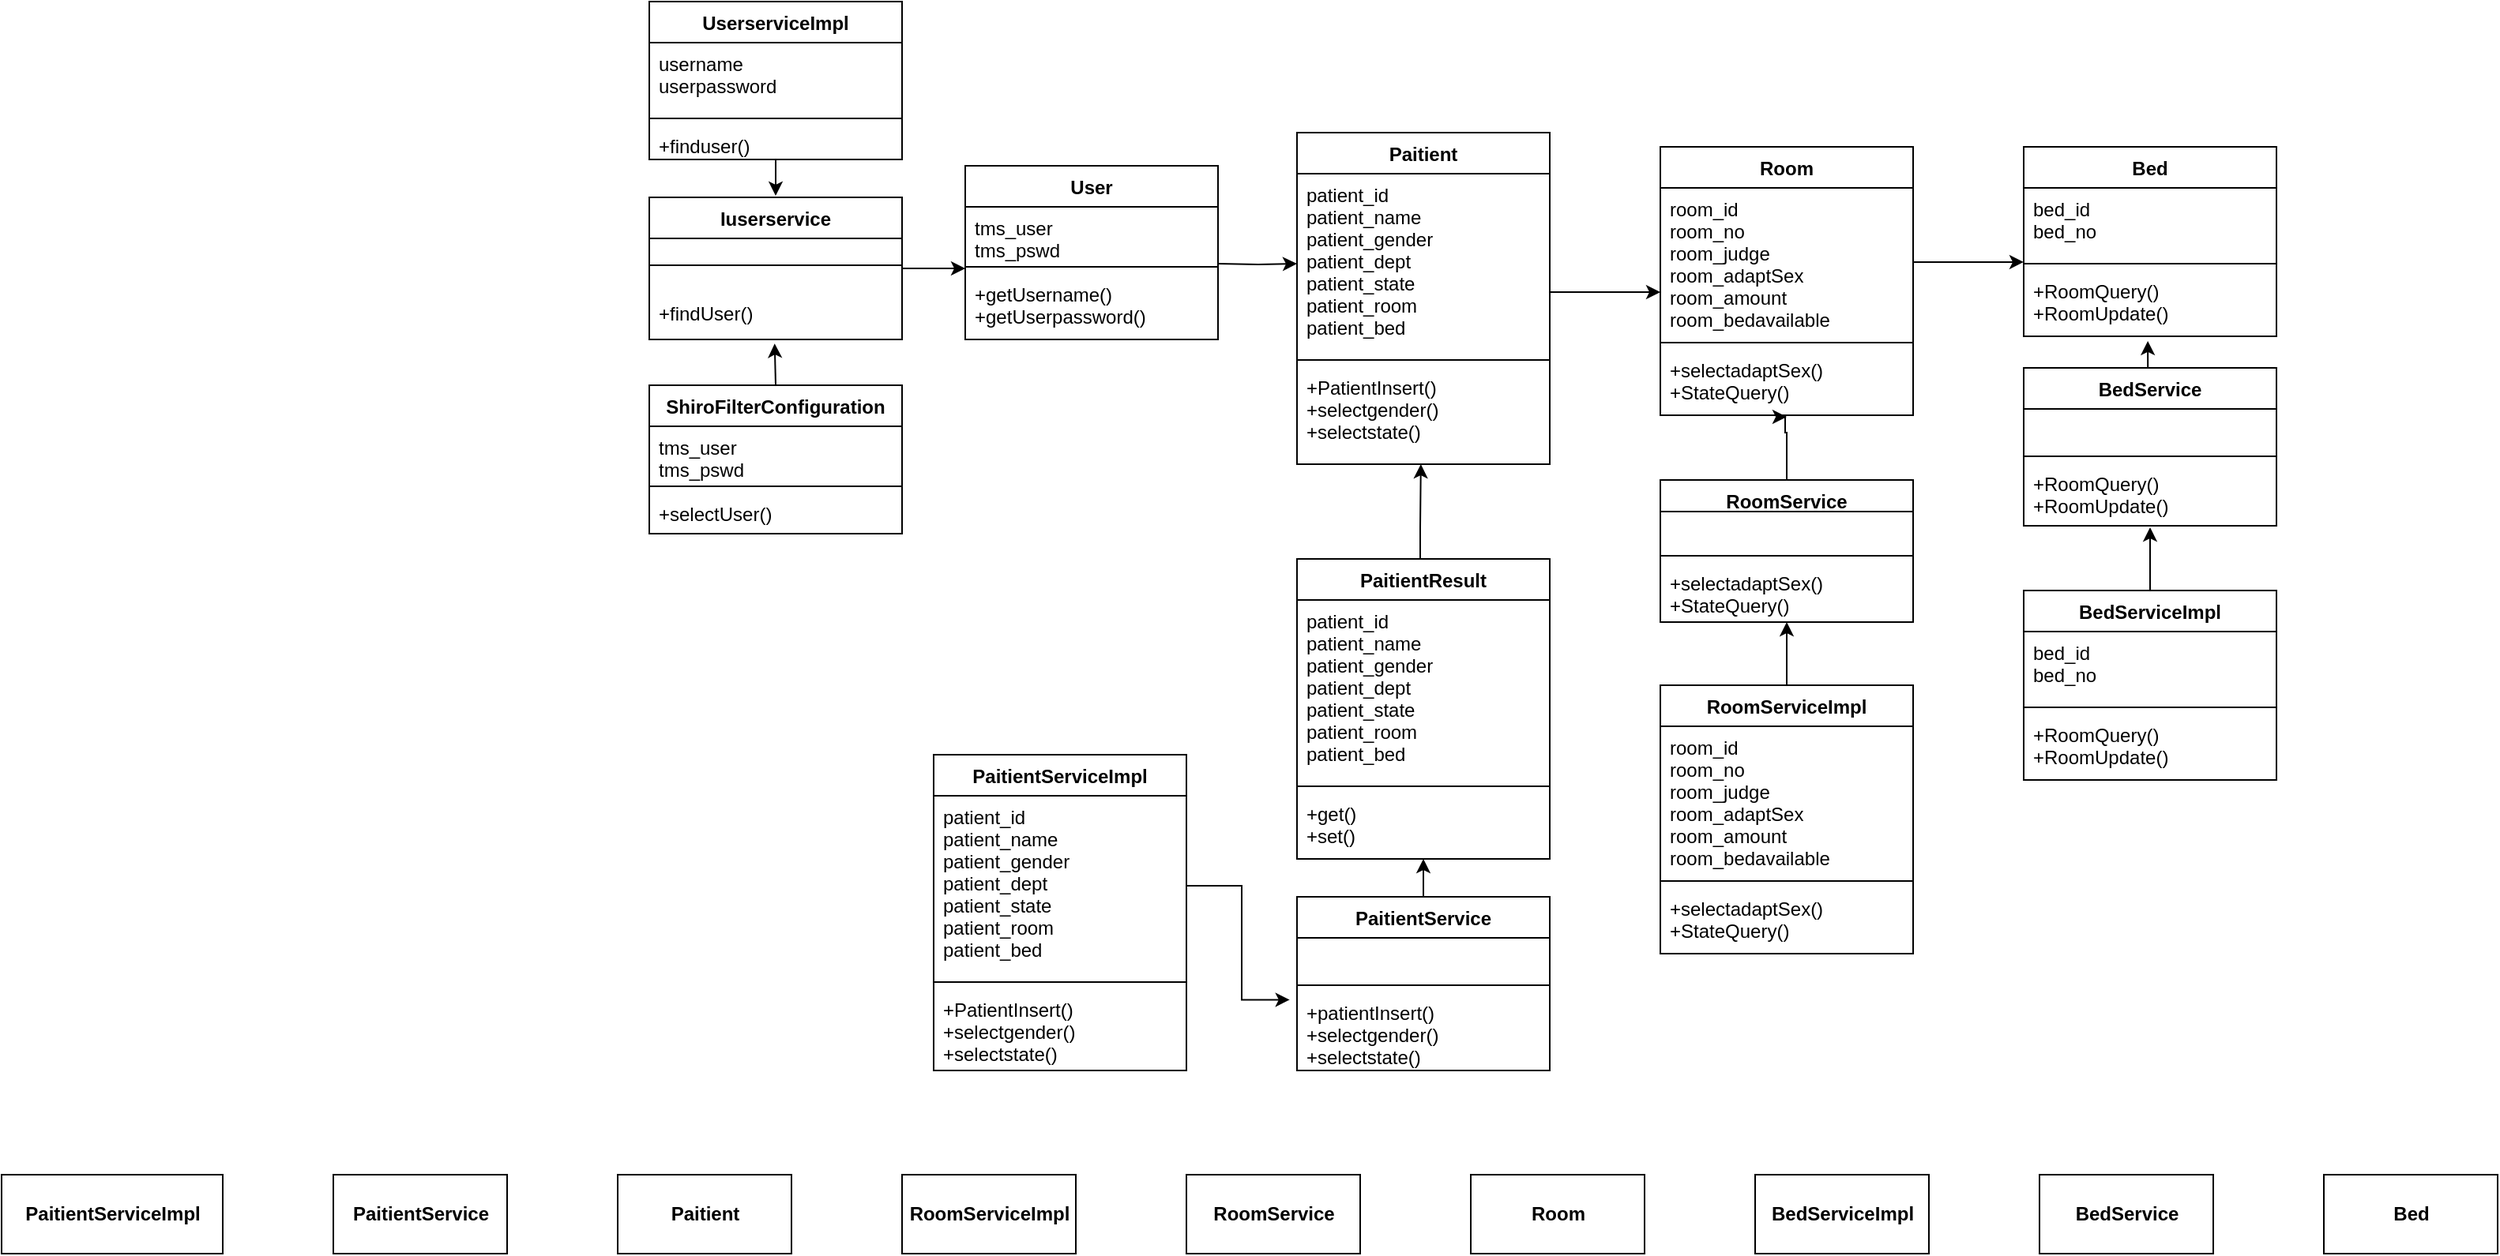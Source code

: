 <mxfile version="20.0.1" type="github">
  <diagram id="kGc93vFl_diiWturIOpw" name="第 1 页">
    <mxGraphModel dx="2697" dy="827" grid="1" gridSize="10" guides="1" tooltips="1" connect="1" arrows="1" fold="1" page="1" pageScale="1" pageWidth="827" pageHeight="1169" math="0" shadow="0">
      <root>
        <mxCell id="0" />
        <mxCell id="1" parent="0" />
        <mxCell id="76-xVKI1ZCRFyHYmjDiz-37" style="edgeStyle=orthogonalEdgeStyle;rounded=0;orthogonalLoop=1;jettySize=auto;html=1;entryX=0;entryY=-0.071;entryDx=0;entryDy=0;entryPerimeter=0;" edge="1" parent="1" source="76-xVKI1ZCRFyHYmjDiz-1" target="76-xVKI1ZCRFyHYmjDiz-32">
          <mxGeometry relative="1" as="geometry" />
        </mxCell>
        <mxCell id="76-xVKI1ZCRFyHYmjDiz-1" value="Iuserservice" style="swimlane;fontStyle=1;align=center;verticalAlign=top;childLayout=stackLayout;horizontal=1;startSize=26;horizontalStack=0;resizeParent=1;resizeParentMax=0;resizeLast=0;collapsible=1;marginBottom=0;" vertex="1" parent="1">
          <mxGeometry x="-100" y="141" width="160" height="90" as="geometry" />
        </mxCell>
        <mxCell id="76-xVKI1ZCRFyHYmjDiz-3" value="" style="line;strokeWidth=1;fillColor=none;align=left;verticalAlign=middle;spacingTop=-1;spacingLeft=3;spacingRight=3;rotatable=0;labelPosition=right;points=[];portConstraint=eastwest;" vertex="1" parent="76-xVKI1ZCRFyHYmjDiz-1">
          <mxGeometry y="26" width="160" height="34" as="geometry" />
        </mxCell>
        <mxCell id="76-xVKI1ZCRFyHYmjDiz-4" value="+findUser()" style="text;strokeColor=none;fillColor=none;align=left;verticalAlign=top;spacingLeft=4;spacingRight=4;overflow=hidden;rotatable=0;points=[[0,0.5],[1,0.5]];portConstraint=eastwest;" vertex="1" parent="76-xVKI1ZCRFyHYmjDiz-1">
          <mxGeometry y="60" width="160" height="30" as="geometry" />
        </mxCell>
        <mxCell id="76-xVKI1ZCRFyHYmjDiz-5" value="Paitient" style="swimlane;fontStyle=1;align=center;verticalAlign=top;childLayout=stackLayout;horizontal=1;startSize=26;horizontalStack=0;resizeParent=1;resizeParentMax=0;resizeLast=0;collapsible=1;marginBottom=0;" vertex="1" parent="1">
          <mxGeometry x="310" y="100" width="160" height="210" as="geometry" />
        </mxCell>
        <mxCell id="76-xVKI1ZCRFyHYmjDiz-6" value="patient_id&#xa;patient_name&#xa;patient_gender&#xa;patient_dept&#xa;patient_state&#xa;patient_room&#xa;patient_bed" style="text;strokeColor=none;fillColor=none;align=left;verticalAlign=top;spacingLeft=4;spacingRight=4;overflow=hidden;rotatable=0;points=[[0,0.5],[1,0.5]];portConstraint=eastwest;" vertex="1" parent="76-xVKI1ZCRFyHYmjDiz-5">
          <mxGeometry y="26" width="160" height="114" as="geometry" />
        </mxCell>
        <mxCell id="76-xVKI1ZCRFyHYmjDiz-7" value="" style="line;strokeWidth=1;fillColor=none;align=left;verticalAlign=middle;spacingTop=-1;spacingLeft=3;spacingRight=3;rotatable=0;labelPosition=right;points=[];portConstraint=eastwest;" vertex="1" parent="76-xVKI1ZCRFyHYmjDiz-5">
          <mxGeometry y="140" width="160" height="8" as="geometry" />
        </mxCell>
        <mxCell id="76-xVKI1ZCRFyHYmjDiz-8" value="+PatientInsert()&#xa;+selectgender()&#xa;+selectstate()" style="text;strokeColor=none;fillColor=none;align=left;verticalAlign=top;spacingLeft=4;spacingRight=4;overflow=hidden;rotatable=0;points=[[0,0.5],[1,0.5]];portConstraint=eastwest;" vertex="1" parent="76-xVKI1ZCRFyHYmjDiz-5">
          <mxGeometry y="148" width="160" height="62" as="geometry" />
        </mxCell>
        <mxCell id="76-xVKI1ZCRFyHYmjDiz-57" style="edgeStyle=orthogonalEdgeStyle;rounded=0;orthogonalLoop=1;jettySize=auto;html=1;entryX=0.49;entryY=1;entryDx=0;entryDy=0;entryPerimeter=0;" edge="1" parent="1" source="76-xVKI1ZCRFyHYmjDiz-9" target="76-xVKI1ZCRFyHYmjDiz-8">
          <mxGeometry relative="1" as="geometry">
            <mxPoint x="390.0" y="330" as="targetPoint" />
            <Array as="points">
              <mxPoint x="388" y="350" />
              <mxPoint x="388" y="350" />
            </Array>
          </mxGeometry>
        </mxCell>
        <mxCell id="76-xVKI1ZCRFyHYmjDiz-9" value="PaitientResult" style="swimlane;fontStyle=1;align=center;verticalAlign=top;childLayout=stackLayout;horizontal=1;startSize=26;horizontalStack=0;resizeParent=1;resizeParentMax=0;resizeLast=0;collapsible=1;marginBottom=0;" vertex="1" parent="1">
          <mxGeometry x="310" y="370" width="160" height="190" as="geometry" />
        </mxCell>
        <mxCell id="76-xVKI1ZCRFyHYmjDiz-10" value="patient_id&#xa;patient_name&#xa;patient_gender&#xa;patient_dept&#xa;patient_state&#xa;patient_room&#xa;patient_bed" style="text;strokeColor=none;fillColor=none;align=left;verticalAlign=top;spacingLeft=4;spacingRight=4;overflow=hidden;rotatable=0;points=[[0,0.5],[1,0.5]];portConstraint=eastwest;" vertex="1" parent="76-xVKI1ZCRFyHYmjDiz-9">
          <mxGeometry y="26" width="160" height="114" as="geometry" />
        </mxCell>
        <mxCell id="76-xVKI1ZCRFyHYmjDiz-11" value="" style="line;strokeWidth=1;fillColor=none;align=left;verticalAlign=middle;spacingTop=-1;spacingLeft=3;spacingRight=3;rotatable=0;labelPosition=right;points=[];portConstraint=eastwest;" vertex="1" parent="76-xVKI1ZCRFyHYmjDiz-9">
          <mxGeometry y="140" width="160" height="8" as="geometry" />
        </mxCell>
        <mxCell id="76-xVKI1ZCRFyHYmjDiz-12" value="+get()&#xa;+set()" style="text;strokeColor=none;fillColor=none;align=left;verticalAlign=top;spacingLeft=4;spacingRight=4;overflow=hidden;rotatable=0;points=[[0,0.5],[1,0.5]];portConstraint=eastwest;" vertex="1" parent="76-xVKI1ZCRFyHYmjDiz-9">
          <mxGeometry y="148" width="160" height="42" as="geometry" />
        </mxCell>
        <mxCell id="76-xVKI1ZCRFyHYmjDiz-40" style="edgeStyle=orthogonalEdgeStyle;rounded=0;orthogonalLoop=1;jettySize=auto;html=1;exitX=0.5;exitY=0;exitDx=0;exitDy=0;entryX=0.496;entryY=1.087;entryDx=0;entryDy=0;entryPerimeter=0;" edge="1" parent="1" source="76-xVKI1ZCRFyHYmjDiz-13" target="76-xVKI1ZCRFyHYmjDiz-4">
          <mxGeometry relative="1" as="geometry" />
        </mxCell>
        <mxCell id="76-xVKI1ZCRFyHYmjDiz-13" value="ShiroFilterConfiguration" style="swimlane;fontStyle=1;align=center;verticalAlign=top;childLayout=stackLayout;horizontal=1;startSize=26;horizontalStack=0;resizeParent=1;resizeParentMax=0;resizeLast=0;collapsible=1;marginBottom=0;" vertex="1" parent="1">
          <mxGeometry x="-100" y="260" width="160" height="94" as="geometry" />
        </mxCell>
        <mxCell id="76-xVKI1ZCRFyHYmjDiz-14" value="tms_user&#xa;tms_pswd&#xa;" style="text;strokeColor=none;fillColor=none;align=left;verticalAlign=top;spacingLeft=4;spacingRight=4;overflow=hidden;rotatable=0;points=[[0,0.5],[1,0.5]];portConstraint=eastwest;" vertex="1" parent="76-xVKI1ZCRFyHYmjDiz-13">
          <mxGeometry y="26" width="160" height="34" as="geometry" />
        </mxCell>
        <mxCell id="76-xVKI1ZCRFyHYmjDiz-15" value="" style="line;strokeWidth=1;fillColor=none;align=left;verticalAlign=middle;spacingTop=-1;spacingLeft=3;spacingRight=3;rotatable=0;labelPosition=right;points=[];portConstraint=eastwest;" vertex="1" parent="76-xVKI1ZCRFyHYmjDiz-13">
          <mxGeometry y="60" width="160" height="8" as="geometry" />
        </mxCell>
        <mxCell id="76-xVKI1ZCRFyHYmjDiz-16" value="+selectUser()" style="text;strokeColor=none;fillColor=none;align=left;verticalAlign=top;spacingLeft=4;spacingRight=4;overflow=hidden;rotatable=0;points=[[0,0.5],[1,0.5]];portConstraint=eastwest;" vertex="1" parent="76-xVKI1ZCRFyHYmjDiz-13">
          <mxGeometry y="68" width="160" height="26" as="geometry" />
        </mxCell>
        <mxCell id="76-xVKI1ZCRFyHYmjDiz-39" style="edgeStyle=orthogonalEdgeStyle;rounded=0;orthogonalLoop=1;jettySize=auto;html=1;" edge="1" parent="1" source="76-xVKI1ZCRFyHYmjDiz-17">
          <mxGeometry relative="1" as="geometry">
            <mxPoint x="-20" y="140" as="targetPoint" />
          </mxGeometry>
        </mxCell>
        <mxCell id="76-xVKI1ZCRFyHYmjDiz-17" value="UserserviceImpl" style="swimlane;fontStyle=1;align=center;verticalAlign=top;childLayout=stackLayout;horizontal=1;startSize=26;horizontalStack=0;resizeParent=1;resizeParentMax=0;resizeLast=0;collapsible=1;marginBottom=0;" vertex="1" parent="1">
          <mxGeometry x="-100" y="17" width="160" height="100" as="geometry" />
        </mxCell>
        <mxCell id="76-xVKI1ZCRFyHYmjDiz-18" value="username&#xa;userpassword" style="text;strokeColor=none;fillColor=none;align=left;verticalAlign=top;spacingLeft=4;spacingRight=4;overflow=hidden;rotatable=0;points=[[0,0.5],[1,0.5]];portConstraint=eastwest;" vertex="1" parent="76-xVKI1ZCRFyHYmjDiz-17">
          <mxGeometry y="26" width="160" height="44" as="geometry" />
        </mxCell>
        <mxCell id="76-xVKI1ZCRFyHYmjDiz-19" value="" style="line;strokeWidth=1;fillColor=none;align=left;verticalAlign=middle;spacingTop=-1;spacingLeft=3;spacingRight=3;rotatable=0;labelPosition=right;points=[];portConstraint=eastwest;" vertex="1" parent="76-xVKI1ZCRFyHYmjDiz-17">
          <mxGeometry y="70" width="160" height="8" as="geometry" />
        </mxCell>
        <mxCell id="76-xVKI1ZCRFyHYmjDiz-20" value="+finduser()" style="text;strokeColor=none;fillColor=none;align=left;verticalAlign=top;spacingLeft=4;spacingRight=4;overflow=hidden;rotatable=0;points=[[0,0.5],[1,0.5]];portConstraint=eastwest;" vertex="1" parent="76-xVKI1ZCRFyHYmjDiz-17">
          <mxGeometry y="78" width="160" height="22" as="geometry" />
        </mxCell>
        <mxCell id="76-xVKI1ZCRFyHYmjDiz-50" style="edgeStyle=orthogonalEdgeStyle;rounded=0;orthogonalLoop=1;jettySize=auto;html=1;entryX=0.5;entryY=1;entryDx=0;entryDy=0;entryPerimeter=0;" edge="1" parent="1" source="76-xVKI1ZCRFyHYmjDiz-21" target="76-xVKI1ZCRFyHYmjDiz-12">
          <mxGeometry relative="1" as="geometry" />
        </mxCell>
        <mxCell id="76-xVKI1ZCRFyHYmjDiz-21" value="PaitientService" style="swimlane;fontStyle=1;align=center;verticalAlign=top;childLayout=stackLayout;horizontal=1;startSize=26;horizontalStack=0;resizeParent=1;resizeParentMax=0;resizeLast=0;collapsible=1;marginBottom=0;" vertex="1" parent="1">
          <mxGeometry x="310" y="584" width="160" height="110" as="geometry" />
        </mxCell>
        <mxCell id="76-xVKI1ZCRFyHYmjDiz-22" value="                     " style="text;strokeColor=none;fillColor=none;align=left;verticalAlign=top;spacingLeft=4;spacingRight=4;overflow=hidden;rotatable=0;points=[[0,0.5],[1,0.5]];portConstraint=eastwest;" vertex="1" parent="76-xVKI1ZCRFyHYmjDiz-21">
          <mxGeometry y="26" width="160" height="26" as="geometry" />
        </mxCell>
        <mxCell id="76-xVKI1ZCRFyHYmjDiz-23" value="" style="line;strokeWidth=1;fillColor=none;align=left;verticalAlign=middle;spacingTop=-1;spacingLeft=3;spacingRight=3;rotatable=0;labelPosition=right;points=[];portConstraint=eastwest;" vertex="1" parent="76-xVKI1ZCRFyHYmjDiz-21">
          <mxGeometry y="52" width="160" height="8" as="geometry" />
        </mxCell>
        <mxCell id="76-xVKI1ZCRFyHYmjDiz-24" value="+patientInsert()&#xa;+selectgender()&#xa;+selectstate()" style="text;strokeColor=none;fillColor=none;align=left;verticalAlign=top;spacingLeft=4;spacingRight=4;overflow=hidden;rotatable=0;points=[[0,0.5],[1,0.5]];portConstraint=eastwest;" vertex="1" parent="76-xVKI1ZCRFyHYmjDiz-21">
          <mxGeometry y="60" width="160" height="50" as="geometry" />
        </mxCell>
        <mxCell id="76-xVKI1ZCRFyHYmjDiz-41" style="edgeStyle=orthogonalEdgeStyle;rounded=0;orthogonalLoop=1;jettySize=auto;html=1;entryX=0;entryY=0.5;entryDx=0;entryDy=0;" edge="1" parent="1" target="76-xVKI1ZCRFyHYmjDiz-6">
          <mxGeometry relative="1" as="geometry">
            <mxPoint x="290" y="176" as="targetPoint" />
            <mxPoint x="260" y="183" as="sourcePoint" />
          </mxGeometry>
        </mxCell>
        <mxCell id="76-xVKI1ZCRFyHYmjDiz-29" value="User" style="swimlane;fontStyle=1;align=center;verticalAlign=top;childLayout=stackLayout;horizontal=1;startSize=26;horizontalStack=0;resizeParent=1;resizeParentMax=0;resizeLast=0;collapsible=1;marginBottom=0;" vertex="1" parent="1">
          <mxGeometry x="100" y="121" width="160" height="110" as="geometry" />
        </mxCell>
        <mxCell id="76-xVKI1ZCRFyHYmjDiz-30" value="tms_user&#xa;tms_pswd" style="text;strokeColor=none;fillColor=none;align=left;verticalAlign=top;spacingLeft=4;spacingRight=4;overflow=hidden;rotatable=0;points=[[0,0.5],[1,0.5]];portConstraint=eastwest;" vertex="1" parent="76-xVKI1ZCRFyHYmjDiz-29">
          <mxGeometry y="26" width="160" height="34" as="geometry" />
        </mxCell>
        <mxCell id="76-xVKI1ZCRFyHYmjDiz-31" value="" style="line;strokeWidth=1;fillColor=none;align=left;verticalAlign=middle;spacingTop=-1;spacingLeft=3;spacingRight=3;rotatable=0;labelPosition=right;points=[];portConstraint=eastwest;" vertex="1" parent="76-xVKI1ZCRFyHYmjDiz-29">
          <mxGeometry y="60" width="160" height="8" as="geometry" />
        </mxCell>
        <mxCell id="76-xVKI1ZCRFyHYmjDiz-32" value="+getUsername()&#xa;+getUserpassword()" style="text;strokeColor=none;fillColor=none;align=left;verticalAlign=top;spacingLeft=4;spacingRight=4;overflow=hidden;rotatable=0;points=[[0,0.5],[1,0.5]];portConstraint=eastwest;" vertex="1" parent="76-xVKI1ZCRFyHYmjDiz-29">
          <mxGeometry y="68" width="160" height="42" as="geometry" />
        </mxCell>
        <mxCell id="76-xVKI1ZCRFyHYmjDiz-43" value="PaitientServiceImpl" style="swimlane;fontStyle=1;align=center;verticalAlign=top;childLayout=stackLayout;horizontal=1;startSize=26;horizontalStack=0;resizeParent=1;resizeParentMax=0;resizeLast=0;collapsible=1;marginBottom=0;" vertex="1" parent="1">
          <mxGeometry x="80" y="494" width="160" height="200" as="geometry" />
        </mxCell>
        <mxCell id="76-xVKI1ZCRFyHYmjDiz-44" value="patient_id&#xa;patient_name&#xa;patient_gender&#xa;patient_dept&#xa;patient_state&#xa;patient_room&#xa;patient_bed" style="text;strokeColor=none;fillColor=none;align=left;verticalAlign=top;spacingLeft=4;spacingRight=4;overflow=hidden;rotatable=0;points=[[0,0.5],[1,0.5]];portConstraint=eastwest;" vertex="1" parent="76-xVKI1ZCRFyHYmjDiz-43">
          <mxGeometry y="26" width="160" height="114" as="geometry" />
        </mxCell>
        <mxCell id="76-xVKI1ZCRFyHYmjDiz-45" value="" style="line;strokeWidth=1;fillColor=none;align=left;verticalAlign=middle;spacingTop=-1;spacingLeft=3;spacingRight=3;rotatable=0;labelPosition=right;points=[];portConstraint=eastwest;" vertex="1" parent="76-xVKI1ZCRFyHYmjDiz-43">
          <mxGeometry y="140" width="160" height="8" as="geometry" />
        </mxCell>
        <mxCell id="76-xVKI1ZCRFyHYmjDiz-46" value="+PatientInsert()&#xa;+selectgender()&#xa;+selectstate()" style="text;strokeColor=none;fillColor=none;align=left;verticalAlign=top;spacingLeft=4;spacingRight=4;overflow=hidden;rotatable=0;points=[[0,0.5],[1,0.5]];portConstraint=eastwest;" vertex="1" parent="76-xVKI1ZCRFyHYmjDiz-43">
          <mxGeometry y="148" width="160" height="52" as="geometry" />
        </mxCell>
        <mxCell id="76-xVKI1ZCRFyHYmjDiz-51" value="Room" style="swimlane;fontStyle=1;align=center;verticalAlign=top;childLayout=stackLayout;horizontal=1;startSize=26;horizontalStack=0;resizeParent=1;resizeParentMax=0;resizeLast=0;collapsible=1;marginBottom=0;" vertex="1" parent="1">
          <mxGeometry x="540" y="109" width="160" height="170" as="geometry" />
        </mxCell>
        <mxCell id="76-xVKI1ZCRFyHYmjDiz-52" value="room_id&#xa;room_no&#xa;room_judge&#xa;room_adaptSex&#xa;room_amount&#xa;room_bedavailable" style="text;strokeColor=none;fillColor=none;align=left;verticalAlign=top;spacingLeft=4;spacingRight=4;overflow=hidden;rotatable=0;points=[[0,0.5],[1,0.5]];portConstraint=eastwest;" vertex="1" parent="76-xVKI1ZCRFyHYmjDiz-51">
          <mxGeometry y="26" width="160" height="94" as="geometry" />
        </mxCell>
        <mxCell id="76-xVKI1ZCRFyHYmjDiz-53" value="" style="line;strokeWidth=1;fillColor=none;align=left;verticalAlign=middle;spacingTop=-1;spacingLeft=3;spacingRight=3;rotatable=0;labelPosition=right;points=[];portConstraint=eastwest;" vertex="1" parent="76-xVKI1ZCRFyHYmjDiz-51">
          <mxGeometry y="120" width="160" height="8" as="geometry" />
        </mxCell>
        <mxCell id="76-xVKI1ZCRFyHYmjDiz-54" value="+selectadaptSex() &#xa;+StateQuery()" style="text;strokeColor=none;fillColor=none;align=left;verticalAlign=top;spacingLeft=4;spacingRight=4;overflow=hidden;rotatable=0;points=[[0,0.5],[1,0.5]];portConstraint=eastwest;" vertex="1" parent="76-xVKI1ZCRFyHYmjDiz-51">
          <mxGeometry y="128" width="160" height="42" as="geometry" />
        </mxCell>
        <mxCell id="76-xVKI1ZCRFyHYmjDiz-58" style="edgeStyle=orthogonalEdgeStyle;rounded=0;orthogonalLoop=1;jettySize=auto;html=1;" edge="1" parent="1">
          <mxGeometry relative="1" as="geometry">
            <mxPoint x="470" y="201" as="sourcePoint" />
            <mxPoint x="540" y="201" as="targetPoint" />
          </mxGeometry>
        </mxCell>
        <mxCell id="76-xVKI1ZCRFyHYmjDiz-71" style="edgeStyle=orthogonalEdgeStyle;rounded=0;orthogonalLoop=1;jettySize=auto;html=1;" edge="1" parent="1" source="76-xVKI1ZCRFyHYmjDiz-59">
          <mxGeometry relative="1" as="geometry">
            <mxPoint x="620" y="280" as="targetPoint" />
            <Array as="points">
              <mxPoint x="620" y="290" />
              <mxPoint x="619" y="290" />
            </Array>
          </mxGeometry>
        </mxCell>
        <mxCell id="76-xVKI1ZCRFyHYmjDiz-59" value="RoomService" style="swimlane;fontStyle=1;align=center;verticalAlign=top;childLayout=stackLayout;horizontal=1;startSize=20;horizontalStack=0;resizeParent=1;resizeParentMax=0;resizeLast=0;collapsible=1;marginBottom=0;" vertex="1" parent="1">
          <mxGeometry x="540" y="320" width="160" height="90" as="geometry" />
        </mxCell>
        <mxCell id="76-xVKI1ZCRFyHYmjDiz-60" value="  " style="text;strokeColor=none;fillColor=none;align=left;verticalAlign=top;spacingLeft=4;spacingRight=4;overflow=hidden;rotatable=0;points=[[0,0.5],[1,0.5]];portConstraint=eastwest;" vertex="1" parent="76-xVKI1ZCRFyHYmjDiz-59">
          <mxGeometry y="20" width="160" height="24" as="geometry" />
        </mxCell>
        <mxCell id="76-xVKI1ZCRFyHYmjDiz-61" value="" style="line;strokeWidth=1;fillColor=none;align=left;verticalAlign=middle;spacingTop=-1;spacingLeft=3;spacingRight=3;rotatable=0;labelPosition=right;points=[];portConstraint=eastwest;" vertex="1" parent="76-xVKI1ZCRFyHYmjDiz-59">
          <mxGeometry y="44" width="160" height="8" as="geometry" />
        </mxCell>
        <mxCell id="76-xVKI1ZCRFyHYmjDiz-62" value="+selectadaptSex() &#xa;+StateQuery()" style="text;strokeColor=none;fillColor=none;align=left;verticalAlign=top;spacingLeft=4;spacingRight=4;overflow=hidden;rotatable=0;points=[[0,0.5],[1,0.5]];portConstraint=eastwest;" vertex="1" parent="76-xVKI1ZCRFyHYmjDiz-59">
          <mxGeometry y="52" width="160" height="38" as="geometry" />
        </mxCell>
        <mxCell id="76-xVKI1ZCRFyHYmjDiz-72" style="edgeStyle=orthogonalEdgeStyle;rounded=0;orthogonalLoop=1;jettySize=auto;html=1;" edge="1" parent="1" source="76-xVKI1ZCRFyHYmjDiz-63">
          <mxGeometry relative="1" as="geometry">
            <mxPoint x="620" y="410" as="targetPoint" />
            <Array as="points">
              <mxPoint x="620" y="410" />
              <mxPoint x="620" y="410" />
            </Array>
          </mxGeometry>
        </mxCell>
        <mxCell id="76-xVKI1ZCRFyHYmjDiz-63" value="RoomServiceImpl" style="swimlane;fontStyle=1;align=center;verticalAlign=top;childLayout=stackLayout;horizontal=1;startSize=26;horizontalStack=0;resizeParent=1;resizeParentMax=0;resizeLast=0;collapsible=1;marginBottom=0;" vertex="1" parent="1">
          <mxGeometry x="540" y="450" width="160" height="170" as="geometry" />
        </mxCell>
        <mxCell id="76-xVKI1ZCRFyHYmjDiz-64" value="room_id&#xa;room_no&#xa;room_judge&#xa;room_adaptSex&#xa;room_amount&#xa;room_bedavailable" style="text;strokeColor=none;fillColor=none;align=left;verticalAlign=top;spacingLeft=4;spacingRight=4;overflow=hidden;rotatable=0;points=[[0,0.5],[1,0.5]];portConstraint=eastwest;" vertex="1" parent="76-xVKI1ZCRFyHYmjDiz-63">
          <mxGeometry y="26" width="160" height="94" as="geometry" />
        </mxCell>
        <mxCell id="76-xVKI1ZCRFyHYmjDiz-65" value="" style="line;strokeWidth=1;fillColor=none;align=left;verticalAlign=middle;spacingTop=-1;spacingLeft=3;spacingRight=3;rotatable=0;labelPosition=right;points=[];portConstraint=eastwest;" vertex="1" parent="76-xVKI1ZCRFyHYmjDiz-63">
          <mxGeometry y="120" width="160" height="8" as="geometry" />
        </mxCell>
        <mxCell id="76-xVKI1ZCRFyHYmjDiz-66" value="+selectadaptSex() &#xa;+StateQuery()" style="text;strokeColor=none;fillColor=none;align=left;verticalAlign=top;spacingLeft=4;spacingRight=4;overflow=hidden;rotatable=0;points=[[0,0.5],[1,0.5]];portConstraint=eastwest;" vertex="1" parent="76-xVKI1ZCRFyHYmjDiz-63">
          <mxGeometry y="128" width="160" height="42" as="geometry" />
        </mxCell>
        <mxCell id="76-xVKI1ZCRFyHYmjDiz-74" value="Bed" style="swimlane;fontStyle=1;align=center;verticalAlign=top;childLayout=stackLayout;horizontal=1;startSize=26;horizontalStack=0;resizeParent=1;resizeParentMax=0;resizeLast=0;collapsible=1;marginBottom=0;" vertex="1" parent="1">
          <mxGeometry x="770" y="109" width="160" height="120" as="geometry" />
        </mxCell>
        <mxCell id="76-xVKI1ZCRFyHYmjDiz-75" value="bed_id&#xa;bed_no" style="text;strokeColor=none;fillColor=none;align=left;verticalAlign=top;spacingLeft=4;spacingRight=4;overflow=hidden;rotatable=0;points=[[0,0.5],[1,0.5]];portConstraint=eastwest;" vertex="1" parent="76-xVKI1ZCRFyHYmjDiz-74">
          <mxGeometry y="26" width="160" height="44" as="geometry" />
        </mxCell>
        <mxCell id="76-xVKI1ZCRFyHYmjDiz-76" value="" style="line;strokeWidth=1;fillColor=none;align=left;verticalAlign=middle;spacingTop=-1;spacingLeft=3;spacingRight=3;rotatable=0;labelPosition=right;points=[];portConstraint=eastwest;" vertex="1" parent="76-xVKI1ZCRFyHYmjDiz-74">
          <mxGeometry y="70" width="160" height="8" as="geometry" />
        </mxCell>
        <mxCell id="76-xVKI1ZCRFyHYmjDiz-77" value="+RoomQuery()&#xa;+RoomUpdate()" style="text;strokeColor=none;fillColor=none;align=left;verticalAlign=top;spacingLeft=4;spacingRight=4;overflow=hidden;rotatable=0;points=[[0,0.5],[1,0.5]];portConstraint=eastwest;" vertex="1" parent="76-xVKI1ZCRFyHYmjDiz-74">
          <mxGeometry y="78" width="160" height="42" as="geometry" />
        </mxCell>
        <mxCell id="76-xVKI1ZCRFyHYmjDiz-86" style="edgeStyle=orthogonalEdgeStyle;rounded=0;orthogonalLoop=1;jettySize=auto;html=1;exitX=0.5;exitY=0;exitDx=0;exitDy=0;entryX=0.491;entryY=1.07;entryDx=0;entryDy=0;entryPerimeter=0;" edge="1" parent="1" source="76-xVKI1ZCRFyHYmjDiz-78" target="76-xVKI1ZCRFyHYmjDiz-77">
          <mxGeometry relative="1" as="geometry" />
        </mxCell>
        <mxCell id="76-xVKI1ZCRFyHYmjDiz-78" value="BedService" style="swimlane;fontStyle=1;align=center;verticalAlign=top;childLayout=stackLayout;horizontal=1;startSize=26;horizontalStack=0;resizeParent=1;resizeParentMax=0;resizeLast=0;collapsible=1;marginBottom=0;" vertex="1" parent="1">
          <mxGeometry x="770" y="249" width="160" height="100" as="geometry" />
        </mxCell>
        <mxCell id="76-xVKI1ZCRFyHYmjDiz-79" value="             " style="text;strokeColor=none;fillColor=none;align=left;verticalAlign=top;spacingLeft=4;spacingRight=4;overflow=hidden;rotatable=0;points=[[0,0.5],[1,0.5]];portConstraint=eastwest;" vertex="1" parent="76-xVKI1ZCRFyHYmjDiz-78">
          <mxGeometry y="26" width="160" height="26" as="geometry" />
        </mxCell>
        <mxCell id="76-xVKI1ZCRFyHYmjDiz-80" value="" style="line;strokeWidth=1;fillColor=none;align=left;verticalAlign=middle;spacingTop=-1;spacingLeft=3;spacingRight=3;rotatable=0;labelPosition=right;points=[];portConstraint=eastwest;" vertex="1" parent="76-xVKI1ZCRFyHYmjDiz-78">
          <mxGeometry y="52" width="160" height="8" as="geometry" />
        </mxCell>
        <mxCell id="76-xVKI1ZCRFyHYmjDiz-81" value="+RoomQuery()&#xa;+RoomUpdate()" style="text;strokeColor=none;fillColor=none;align=left;verticalAlign=top;spacingLeft=4;spacingRight=4;overflow=hidden;rotatable=0;points=[[0,0.5],[1,0.5]];portConstraint=eastwest;" vertex="1" parent="76-xVKI1ZCRFyHYmjDiz-78">
          <mxGeometry y="60" width="160" height="40" as="geometry" />
        </mxCell>
        <mxCell id="76-xVKI1ZCRFyHYmjDiz-87" style="edgeStyle=orthogonalEdgeStyle;rounded=0;orthogonalLoop=1;jettySize=auto;html=1;entryX=0.5;entryY=1.025;entryDx=0;entryDy=0;entryPerimeter=0;" edge="1" parent="1" source="76-xVKI1ZCRFyHYmjDiz-82" target="76-xVKI1ZCRFyHYmjDiz-81">
          <mxGeometry relative="1" as="geometry" />
        </mxCell>
        <mxCell id="76-xVKI1ZCRFyHYmjDiz-82" value="BedServiceImpl" style="swimlane;fontStyle=1;align=center;verticalAlign=top;childLayout=stackLayout;horizontal=1;startSize=26;horizontalStack=0;resizeParent=1;resizeParentMax=0;resizeLast=0;collapsible=1;marginBottom=0;" vertex="1" parent="1">
          <mxGeometry x="770" y="390" width="160" height="120" as="geometry" />
        </mxCell>
        <mxCell id="76-xVKI1ZCRFyHYmjDiz-83" value="bed_id&#xa;bed_no" style="text;strokeColor=none;fillColor=none;align=left;verticalAlign=top;spacingLeft=4;spacingRight=4;overflow=hidden;rotatable=0;points=[[0,0.5],[1,0.5]];portConstraint=eastwest;" vertex="1" parent="76-xVKI1ZCRFyHYmjDiz-82">
          <mxGeometry y="26" width="160" height="44" as="geometry" />
        </mxCell>
        <mxCell id="76-xVKI1ZCRFyHYmjDiz-84" value="" style="line;strokeWidth=1;fillColor=none;align=left;verticalAlign=middle;spacingTop=-1;spacingLeft=3;spacingRight=3;rotatable=0;labelPosition=right;points=[];portConstraint=eastwest;" vertex="1" parent="76-xVKI1ZCRFyHYmjDiz-82">
          <mxGeometry y="70" width="160" height="8" as="geometry" />
        </mxCell>
        <mxCell id="76-xVKI1ZCRFyHYmjDiz-85" value="+RoomQuery()&#xa;+RoomUpdate()" style="text;strokeColor=none;fillColor=none;align=left;verticalAlign=top;spacingLeft=4;spacingRight=4;overflow=hidden;rotatable=0;points=[[0,0.5],[1,0.5]];portConstraint=eastwest;" vertex="1" parent="76-xVKI1ZCRFyHYmjDiz-82">
          <mxGeometry y="78" width="160" height="42" as="geometry" />
        </mxCell>
        <mxCell id="76-xVKI1ZCRFyHYmjDiz-88" style="edgeStyle=orthogonalEdgeStyle;rounded=0;orthogonalLoop=1;jettySize=auto;html=1;entryX=0;entryY=1.068;entryDx=0;entryDy=0;entryPerimeter=0;" edge="1" parent="1" source="76-xVKI1ZCRFyHYmjDiz-52" target="76-xVKI1ZCRFyHYmjDiz-75">
          <mxGeometry relative="1" as="geometry" />
        </mxCell>
        <mxCell id="76-xVKI1ZCRFyHYmjDiz-89" style="edgeStyle=orthogonalEdgeStyle;rounded=0;orthogonalLoop=1;jettySize=auto;html=1;exitX=1;exitY=0.5;exitDx=0;exitDy=0;entryX=-0.029;entryY=0.104;entryDx=0;entryDy=0;entryPerimeter=0;" edge="1" parent="1" source="76-xVKI1ZCRFyHYmjDiz-44" target="76-xVKI1ZCRFyHYmjDiz-24">
          <mxGeometry relative="1" as="geometry" />
        </mxCell>
        <mxCell id="76-xVKI1ZCRFyHYmjDiz-93" value="&lt;span style=&quot;font-weight: 700;&quot;&gt;PaitientServiceImpl&lt;/span&gt;" style="html=1;" vertex="1" parent="1">
          <mxGeometry x="-510" y="760" width="140" height="50" as="geometry" />
        </mxCell>
        <mxCell id="76-xVKI1ZCRFyHYmjDiz-95" value="&lt;span style=&quot;font-weight: 700;&quot;&gt;PaitientService&lt;/span&gt;" style="html=1;" vertex="1" parent="1">
          <mxGeometry x="-300" y="760" width="110" height="50" as="geometry" />
        </mxCell>
        <mxCell id="76-xVKI1ZCRFyHYmjDiz-96" value="&lt;span style=&quot;font-weight: 700;&quot;&gt;Paitient&lt;/span&gt;" style="html=1;" vertex="1" parent="1">
          <mxGeometry x="-120" y="760" width="110" height="50" as="geometry" />
        </mxCell>
        <mxCell id="76-xVKI1ZCRFyHYmjDiz-97" value="&lt;span style=&quot;font-weight: 700;&quot;&gt;RoomServiceImpl&lt;/span&gt;" style="html=1;" vertex="1" parent="1">
          <mxGeometry x="60" y="760" width="110" height="50" as="geometry" />
        </mxCell>
        <mxCell id="76-xVKI1ZCRFyHYmjDiz-98" value="&lt;span style=&quot;font-weight: 700;&quot;&gt;RoomService&lt;/span&gt;" style="html=1;" vertex="1" parent="1">
          <mxGeometry x="240" y="760" width="110" height="50" as="geometry" />
        </mxCell>
        <mxCell id="76-xVKI1ZCRFyHYmjDiz-99" value="&lt;span style=&quot;font-weight: 700;&quot;&gt;Room&lt;/span&gt;" style="html=1;" vertex="1" parent="1">
          <mxGeometry x="420" y="760" width="110" height="50" as="geometry" />
        </mxCell>
        <mxCell id="76-xVKI1ZCRFyHYmjDiz-100" value="&lt;span style=&quot;font-weight: 700;&quot;&gt;BedServiceImpl&lt;/span&gt;" style="html=1;" vertex="1" parent="1">
          <mxGeometry x="600" y="760" width="110" height="50" as="geometry" />
        </mxCell>
        <mxCell id="76-xVKI1ZCRFyHYmjDiz-101" value="&lt;span style=&quot;font-weight: 700;&quot;&gt;BedService&lt;/span&gt;" style="html=1;" vertex="1" parent="1">
          <mxGeometry x="780" y="760" width="110" height="50" as="geometry" />
        </mxCell>
        <mxCell id="76-xVKI1ZCRFyHYmjDiz-102" value="&lt;span style=&quot;font-weight: 700;&quot;&gt;Bed&lt;/span&gt;" style="html=1;" vertex="1" parent="1">
          <mxGeometry x="960" y="760" width="110" height="50" as="geometry" />
        </mxCell>
      </root>
    </mxGraphModel>
  </diagram>
</mxfile>
